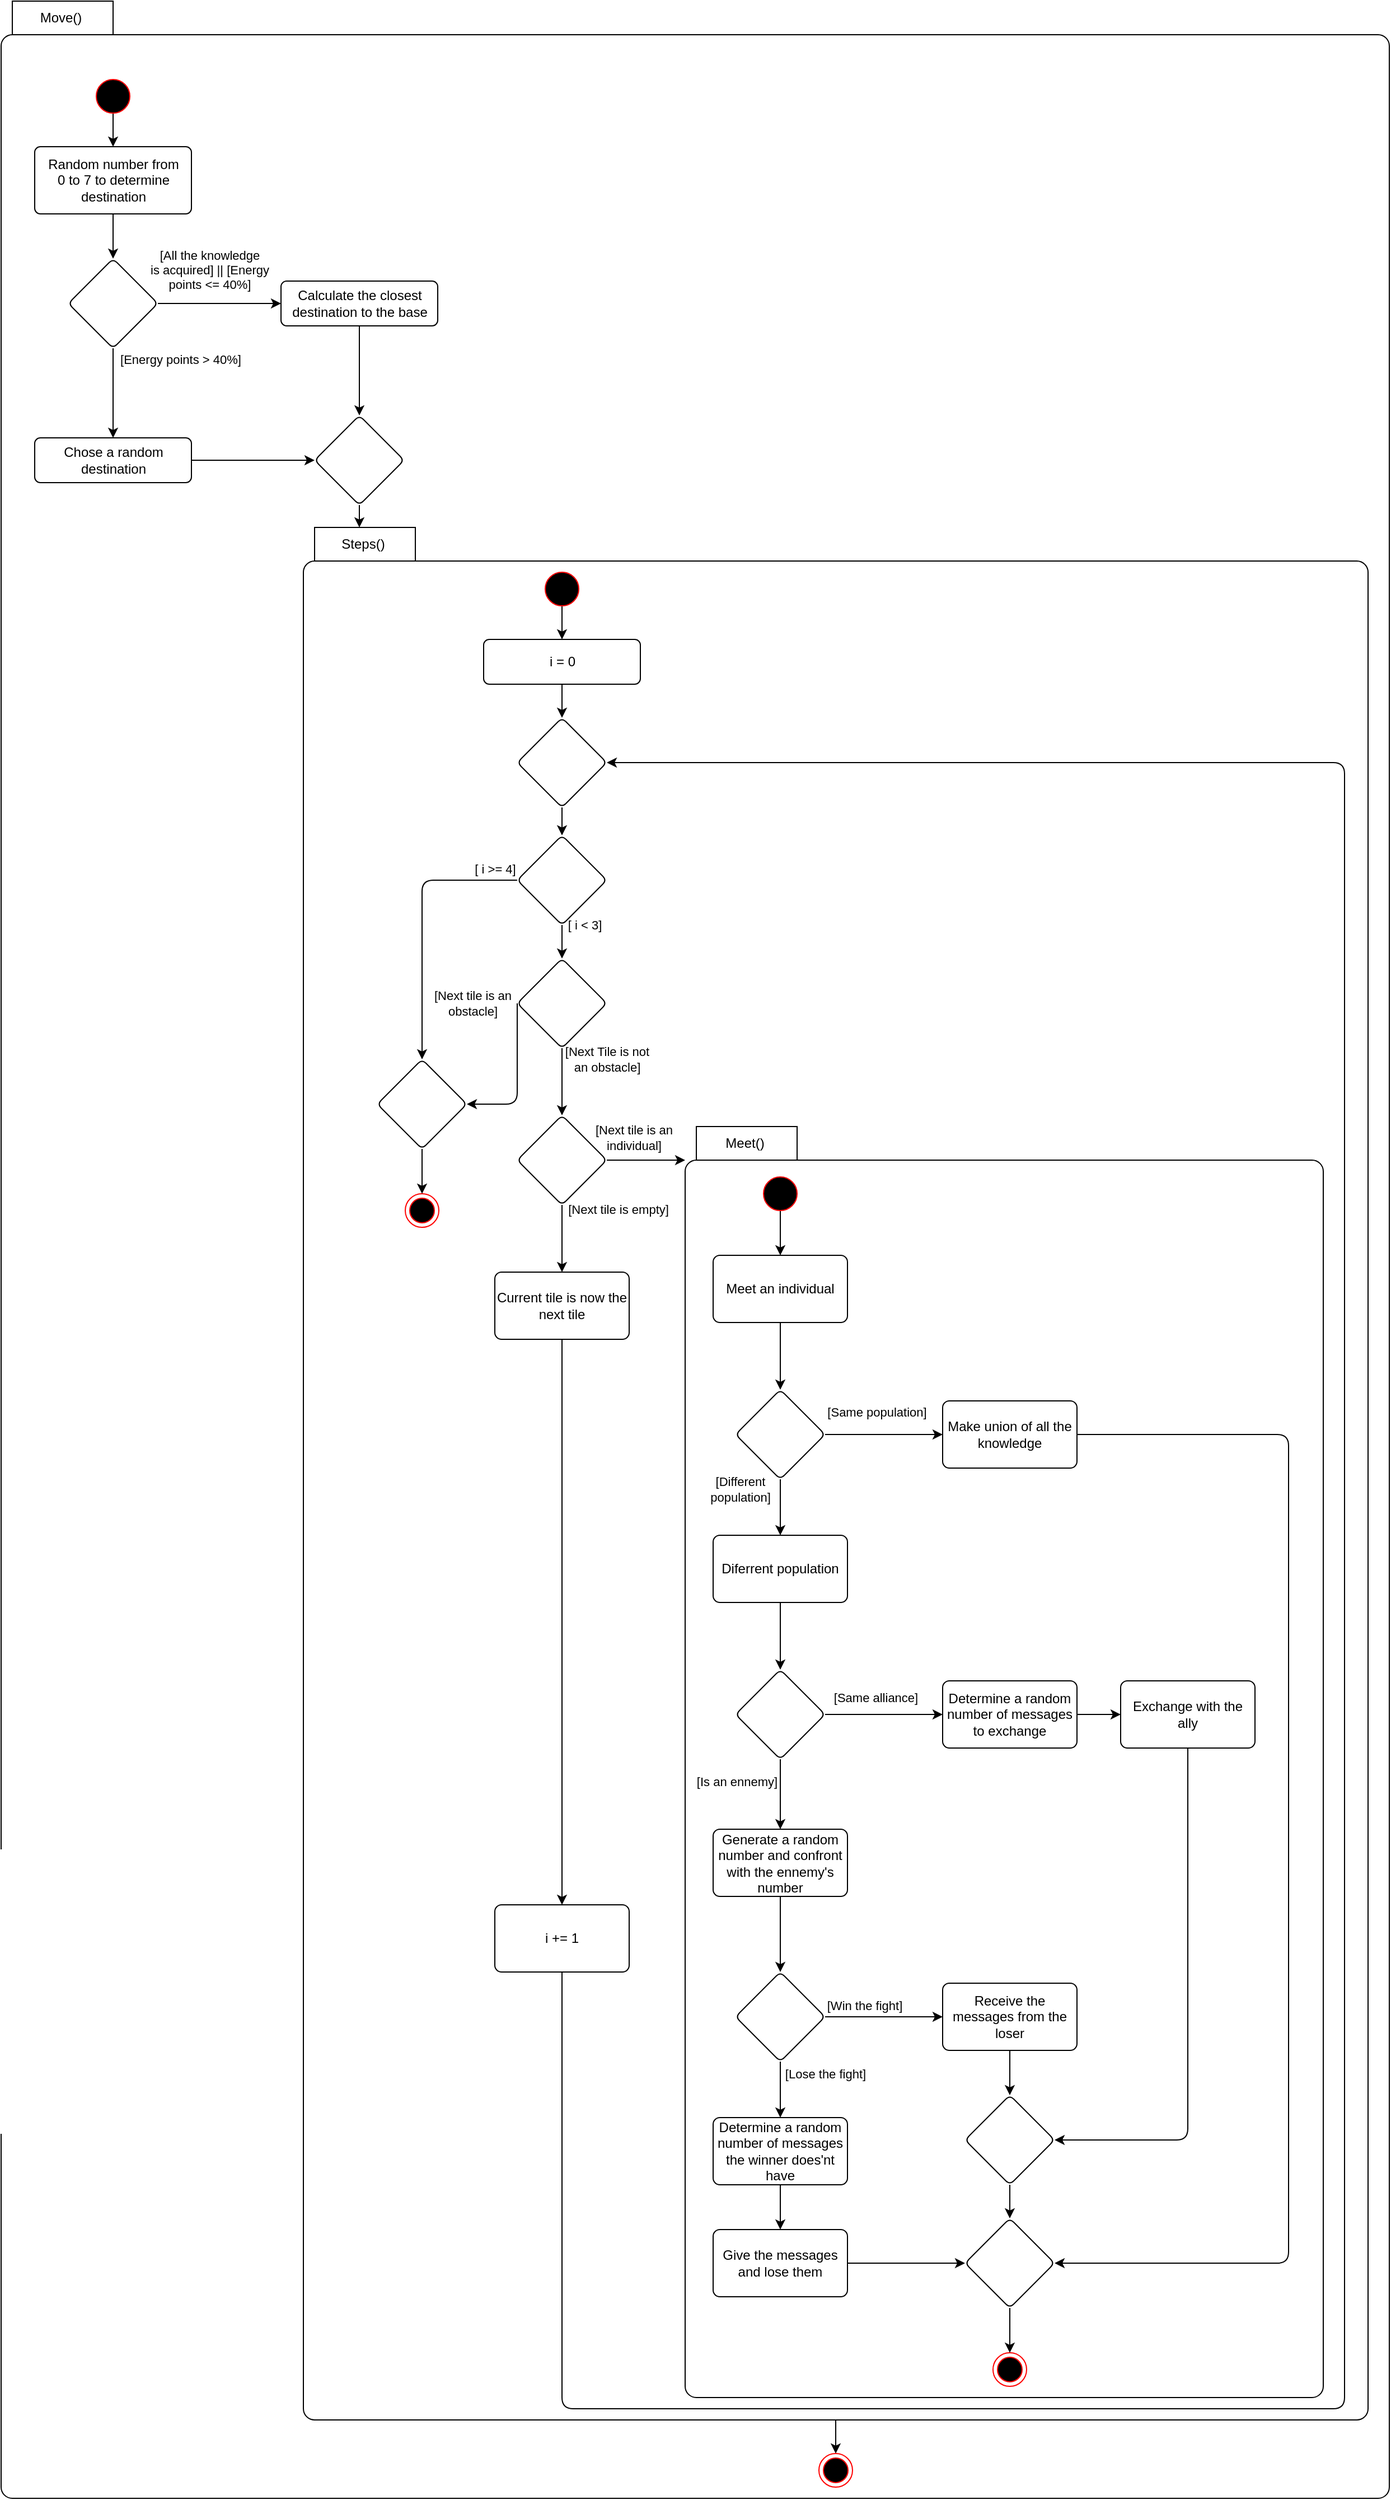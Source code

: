 <mxfile>
    <diagram id="6XEgK_1qHVvwqIfhTL7Q" name="Page-1">
        <mxGraphModel dx="2367" dy="1870" grid="1" gridSize="10" guides="1" tooltips="1" connect="1" arrows="1" fold="1" page="1" pageScale="1" pageWidth="827" pageHeight="1169" math="0" shadow="0">
            <root>
                <mxCell id="0"/>
                <mxCell id="1" parent="0"/>
                <mxCell id="4" value="Move()" style="shape=folder;align=center;verticalAlign=middle;fontStyle=0;tabWidth=100;tabHeight=30;tabPosition=left;html=1;boundedLbl=1;labelInHeader=1;rounded=1;absoluteArcSize=1;arcSize=10;" vertex="1" parent="1">
                    <mxGeometry x="220" y="50" width="1240" height="2230" as="geometry"/>
                </mxCell>
                <mxCell id="68" value="" style="edgeStyle=none;html=1;" edge="1" parent="1" source="2" target="65">
                    <mxGeometry relative="1" as="geometry"/>
                </mxCell>
                <mxCell id="2" value="" style="ellipse;fillColor=#000000;strokeColor=#FF0000;labelBorderColor=none;" parent="1" vertex="1">
                    <mxGeometry x="305" y="120" width="30" height="30" as="geometry"/>
                </mxCell>
                <mxCell id="24" value="" style="edgeStyle=none;html=1;entryX=0;entryY=0.5;entryDx=0;entryDy=0;" parent="1" source="19" target="103" edge="1">
                    <mxGeometry relative="1" as="geometry">
                        <mxPoint x="440" y="40" as="targetPoint"/>
                    </mxGeometry>
                </mxCell>
                <mxCell id="25" value="[All the knowledge&lt;br&gt;is acquired] || [Energy &lt;br&gt;points &amp;lt;= 40%]" style="edgeLabel;html=1;align=center;verticalAlign=middle;resizable=0;points=[];" parent="24" vertex="1" connectable="0">
                    <mxGeometry x="-0.809" y="-1" relative="1" as="geometry">
                        <mxPoint x="35" y="-31" as="offset"/>
                    </mxGeometry>
                </mxCell>
                <mxCell id="19" value="" style="rhombus;whiteSpace=wrap;html=1;rounded=1;arcSize=10;dashed=0;" parent="1" vertex="1">
                    <mxGeometry x="280" y="280" width="80" height="80" as="geometry"/>
                </mxCell>
                <mxCell id="38" value="" style="edgeStyle=none;html=1;entryX=0.5;entryY=0;entryDx=0;entryDy=0;exitX=0.5;exitY=1;exitDx=0;exitDy=0;" edge="1" parent="1" source="19" target="120">
                    <mxGeometry relative="1" as="geometry">
                        <mxPoint x="320" y="420" as="targetPoint"/>
                        <mxPoint x="320" y="240.0" as="sourcePoint"/>
                    </mxGeometry>
                </mxCell>
                <mxCell id="42" value="[Energy points &amp;gt; 40%]" style="edgeLabel;html=1;align=center;verticalAlign=middle;resizable=0;points=[];" vertex="1" connectable="0" parent="38">
                    <mxGeometry x="-0.606" y="-2" relative="1" as="geometry">
                        <mxPoint x="62" y="-6" as="offset"/>
                    </mxGeometry>
                </mxCell>
                <mxCell id="59" value="" style="edgeStyle=none;html=1;" edge="1" parent="1">
                    <mxGeometry relative="1" as="geometry"/>
                </mxCell>
                <mxCell id="69" value="" style="edgeStyle=none;html=1;" edge="1" parent="1" source="65" target="19">
                    <mxGeometry relative="1" as="geometry"/>
                </mxCell>
                <mxCell id="65" value="Random number from&lt;br&gt;0 to 7 to determine&lt;br&gt;destination" style="html=1;align=center;verticalAlign=middle;rounded=1;absoluteArcSize=1;arcSize=10;dashed=0;" vertex="1" parent="1">
                    <mxGeometry x="250" y="180" width="140" height="60" as="geometry"/>
                </mxCell>
                <mxCell id="124" value="" style="edgeStyle=none;html=1;" edge="1" parent="1" source="103" target="122">
                    <mxGeometry relative="1" as="geometry"/>
                </mxCell>
                <mxCell id="103" value="Calculate the closest &lt;br&gt;destination to the base" style="html=1;align=center;verticalAlign=middle;rounded=1;absoluteArcSize=1;arcSize=10;dashed=0;" vertex="1" parent="1">
                    <mxGeometry x="470" y="300" width="140" height="40" as="geometry"/>
                </mxCell>
                <mxCell id="123" value="" style="edgeStyle=none;html=1;" edge="1" parent="1" source="120" target="122">
                    <mxGeometry relative="1" as="geometry"/>
                </mxCell>
                <mxCell id="120" value="Chose a random&lt;br&gt;destination" style="html=1;align=center;verticalAlign=middle;rounded=1;absoluteArcSize=1;arcSize=10;dashed=0;" vertex="1" parent="1">
                    <mxGeometry x="250" y="440" width="140" height="40" as="geometry"/>
                </mxCell>
                <mxCell id="171" style="edgeStyle=none;html=1;exitX=0.5;exitY=1;exitDx=0;exitDy=0;entryX=0;entryY=0;entryDx=50;entryDy=0;entryPerimeter=0;" edge="1" parent="1" source="122" target="125">
                    <mxGeometry relative="1" as="geometry"/>
                </mxCell>
                <mxCell id="122" value="" style="rhombus;whiteSpace=wrap;html=1;rounded=1;arcSize=10;dashed=0;" vertex="1" parent="1">
                    <mxGeometry x="500" y="420" width="80" height="80" as="geometry"/>
                </mxCell>
                <mxCell id="177" value="" style="edgeStyle=none;html=1;" edge="1" parent="1" source="125" target="176">
                    <mxGeometry relative="1" as="geometry"/>
                </mxCell>
                <mxCell id="125" value="Steps()" style="shape=folder;align=center;verticalAlign=middle;fontStyle=0;tabWidth=100;tabHeight=30;tabPosition=left;html=1;boundedLbl=1;labelInHeader=1;rounded=1;absoluteArcSize=1;arcSize=10;" vertex="1" parent="1">
                    <mxGeometry x="490" y="520" width="951" height="1690" as="geometry"/>
                </mxCell>
                <mxCell id="129" value="" style="edgeStyle=none;html=1;" edge="1" parent="1" source="127" target="128">
                    <mxGeometry relative="1" as="geometry"/>
                </mxCell>
                <mxCell id="127" value="" style="ellipse;fillColor=#000000;strokeColor=#FF0000;labelBorderColor=none;" vertex="1" parent="1">
                    <mxGeometry x="706" y="560" width="30" height="30" as="geometry"/>
                </mxCell>
                <mxCell id="173" value="" style="edgeStyle=none;html=1;" edge="1" parent="1" source="128" target="172">
                    <mxGeometry relative="1" as="geometry"/>
                </mxCell>
                <mxCell id="128" value="i = 0" style="html=1;align=center;verticalAlign=middle;rounded=1;absoluteArcSize=1;arcSize=10;dashed=0;" vertex="1" parent="1">
                    <mxGeometry x="651" y="620" width="140" height="40" as="geometry"/>
                </mxCell>
                <mxCell id="143" value="" style="edgeStyle=none;html=1;" edge="1" parent="1" source="130" target="142">
                    <mxGeometry relative="1" as="geometry"/>
                </mxCell>
                <mxCell id="144" value="[Next Tile is not&lt;br&gt;an obstacle]" style="edgeLabel;html=1;align=center;verticalAlign=middle;resizable=0;points=[];" vertex="1" connectable="0" parent="143">
                    <mxGeometry x="-0.418" y="1" relative="1" as="geometry">
                        <mxPoint x="39" y="-8" as="offset"/>
                    </mxGeometry>
                </mxCell>
                <mxCell id="165" style="edgeStyle=none;html=1;exitX=0;exitY=0.5;exitDx=0;exitDy=0;entryX=1;entryY=0.5;entryDx=0;entryDy=0;" edge="1" parent="1" source="130" target="163">
                    <mxGeometry relative="1" as="geometry">
                        <Array as="points">
                            <mxPoint x="681" y="1035"/>
                        </Array>
                    </mxGeometry>
                </mxCell>
                <mxCell id="166" value="[Next tile is an&lt;br&gt;obstacle]" style="edgeLabel;html=1;align=center;verticalAlign=middle;resizable=0;points=[];" vertex="1" connectable="0" parent="165">
                    <mxGeometry x="-0.752" y="-1" relative="1" as="geometry">
                        <mxPoint x="-39" y="-17" as="offset"/>
                    </mxGeometry>
                </mxCell>
                <mxCell id="130" value="" style="rhombus;whiteSpace=wrap;html=1;rounded=1;arcSize=10;dashed=0;" vertex="1" parent="1">
                    <mxGeometry x="681" y="905" width="80" height="80" as="geometry"/>
                </mxCell>
                <mxCell id="146" value="" style="edgeStyle=none;html=1;entryX=0;entryY=0;entryDx=0;entryDy=30;entryPerimeter=0;" edge="1" parent="1" source="142" target="53">
                    <mxGeometry relative="1" as="geometry">
                        <mxPoint x="821" y="1085" as="targetPoint"/>
                    </mxGeometry>
                </mxCell>
                <mxCell id="147" value="[Next tile is an&lt;br&gt;individual]" style="edgeLabel;html=1;align=center;verticalAlign=middle;resizable=0;points=[];" connectable="0" vertex="1" parent="146">
                    <mxGeometry x="-0.478" y="2" relative="1" as="geometry">
                        <mxPoint x="5" y="-18" as="offset"/>
                    </mxGeometry>
                </mxCell>
                <mxCell id="149" value="" style="edgeStyle=none;html=1;" edge="1" parent="1" source="142" target="148">
                    <mxGeometry relative="1" as="geometry"/>
                </mxCell>
                <mxCell id="150" value="[Next tile is empty]" style="edgeLabel;html=1;align=center;verticalAlign=middle;resizable=0;points=[];" vertex="1" connectable="0" parent="149">
                    <mxGeometry x="-0.638" y="-1" relative="1" as="geometry">
                        <mxPoint x="51" y="-7" as="offset"/>
                    </mxGeometry>
                </mxCell>
                <mxCell id="142" value="" style="rhombus;whiteSpace=wrap;html=1;rounded=1;arcSize=10;dashed=0;" vertex="1" parent="1">
                    <mxGeometry x="681" y="1045" width="80" height="80" as="geometry"/>
                </mxCell>
                <mxCell id="154" value="" style="edgeStyle=none;html=1;" edge="1" parent="1" source="148" target="153">
                    <mxGeometry relative="1" as="geometry"/>
                </mxCell>
                <mxCell id="148" value="Current tile is now the next tile" style="whiteSpace=wrap;html=1;rounded=1;arcSize=10;dashed=0;" vertex="1" parent="1">
                    <mxGeometry x="661" y="1185" width="120" height="60" as="geometry"/>
                </mxCell>
                <mxCell id="174" style="edgeStyle=none;html=1;exitX=0.5;exitY=1;exitDx=0;exitDy=0;entryX=1;entryY=0.5;entryDx=0;entryDy=0;" edge="1" parent="1" source="153" target="172">
                    <mxGeometry relative="1" as="geometry">
                        <Array as="points">
                            <mxPoint x="721" y="2200"/>
                            <mxPoint x="1420" y="2200"/>
                            <mxPoint x="1420" y="730"/>
                        </Array>
                    </mxGeometry>
                </mxCell>
                <mxCell id="153" value="i += 1" style="whiteSpace=wrap;html=1;rounded=1;arcSize=10;dashed=0;" vertex="1" parent="1">
                    <mxGeometry x="661" y="1750" width="120" height="60" as="geometry"/>
                </mxCell>
                <mxCell id="157" value="" style="edgeStyle=none;html=1;" edge="1" parent="1" source="155" target="130">
                    <mxGeometry relative="1" as="geometry"/>
                </mxCell>
                <mxCell id="159" value="[ i &amp;lt; 3]" style="edgeLabel;html=1;align=center;verticalAlign=middle;resizable=0;points=[];" vertex="1" connectable="0" parent="157">
                    <mxGeometry x="-0.792" relative="1" as="geometry">
                        <mxPoint x="20" y="-3" as="offset"/>
                    </mxGeometry>
                </mxCell>
                <mxCell id="164" value="" style="edgeStyle=none;html=1;" edge="1" parent="1" source="155" target="163">
                    <mxGeometry relative="1" as="geometry">
                        <Array as="points">
                            <mxPoint x="596" y="835"/>
                        </Array>
                    </mxGeometry>
                </mxCell>
                <mxCell id="168" value="[ i &amp;gt;= 4]" style="edgeLabel;html=1;align=center;verticalAlign=middle;resizable=0;points=[];" vertex="1" connectable="0" parent="164">
                    <mxGeometry x="-0.855" relative="1" as="geometry">
                        <mxPoint x="-2" y="-10" as="offset"/>
                    </mxGeometry>
                </mxCell>
                <mxCell id="155" value="" style="rhombus;whiteSpace=wrap;html=1;rounded=1;arcSize=10;dashed=0;" vertex="1" parent="1">
                    <mxGeometry x="681" y="795" width="80" height="80" as="geometry"/>
                </mxCell>
                <mxCell id="161" value="" style="ellipse;html=1;shape=endState;fillColor=#000000;strokeColor=#ff0000;" vertex="1" parent="1">
                    <mxGeometry x="581" y="1115" width="30" height="30" as="geometry"/>
                </mxCell>
                <mxCell id="167" value="" style="edgeStyle=none;html=1;" edge="1" parent="1" source="163" target="161">
                    <mxGeometry relative="1" as="geometry"/>
                </mxCell>
                <mxCell id="163" value="" style="rhombus;whiteSpace=wrap;html=1;rounded=1;arcSize=10;dashed=0;" vertex="1" parent="1">
                    <mxGeometry x="556" y="995" width="80" height="80" as="geometry"/>
                </mxCell>
                <mxCell id="53" value="Meet()" style="shape=folder;align=center;verticalAlign=middle;fontStyle=0;tabWidth=100;tabHeight=30;tabPosition=left;html=1;boundedLbl=1;labelInHeader=1;rounded=1;absoluteArcSize=1;arcSize=10;" vertex="1" parent="1">
                    <mxGeometry x="831" y="1055" width="570" height="1135" as="geometry"/>
                </mxCell>
                <mxCell id="72" style="edgeStyle=none;html=1;entryX=0.5;entryY=0;entryDx=0;entryDy=0;" edge="1" parent="1" target="71">
                    <mxGeometry relative="1" as="geometry">
                        <mxPoint x="916" y="1460" as="sourcePoint"/>
                    </mxGeometry>
                </mxCell>
                <mxCell id="84" style="edgeStyle=none;html=1;exitX=0.5;exitY=1;exitDx=0;exitDy=0;entryX=0.5;entryY=0;entryDx=0;entryDy=0;" edge="1" parent="1" source="62" target="83">
                    <mxGeometry relative="1" as="geometry"/>
                </mxCell>
                <mxCell id="62" value="" style="ellipse;fillColor=#000000;strokeColor=#FF0000;labelBorderColor=none;" vertex="1" parent="1">
                    <mxGeometry x="901" y="1100" width="30" height="30" as="geometry"/>
                </mxCell>
                <mxCell id="77" style="edgeStyle=none;html=1;exitX=0.5;exitY=1;exitDx=0;exitDy=0;" edge="1" parent="1" source="71" target="75">
                    <mxGeometry relative="1" as="geometry"/>
                </mxCell>
                <mxCell id="80" value="[Same alliance]" style="edgeLabel;html=1;align=center;verticalAlign=middle;resizable=0;points=[];" connectable="0" vertex="1" parent="77">
                    <mxGeometry x="-0.25" y="2" relative="1" as="geometry">
                        <mxPoint x="83" y="-79" as="offset"/>
                    </mxGeometry>
                </mxCell>
                <mxCell id="78" style="edgeStyle=none;html=1;exitX=1;exitY=0.5;exitDx=0;exitDy=0;" edge="1" parent="1" source="71" target="74">
                    <mxGeometry relative="1" as="geometry"/>
                </mxCell>
                <mxCell id="79" value="[Is an ennemy]" style="edgeLabel;html=1;align=center;verticalAlign=middle;resizable=0;points=[];" connectable="0" vertex="1" parent="78">
                    <mxGeometry x="0.247" y="3" relative="1" as="geometry">
                        <mxPoint x="-145" y="63" as="offset"/>
                    </mxGeometry>
                </mxCell>
                <mxCell id="71" value="" style="rhombus;whiteSpace=wrap;html=1;rounded=1;arcSize=10;dashed=0;" vertex="1" parent="1">
                    <mxGeometry x="876" y="1540" width="80" height="80" as="geometry"/>
                </mxCell>
                <mxCell id="114" style="edgeStyle=none;html=1;exitX=1;exitY=0.5;exitDx=0;exitDy=0;entryX=0;entryY=0.5;entryDx=0;entryDy=0;" edge="1" parent="1" source="74" target="113">
                    <mxGeometry relative="1" as="geometry"/>
                </mxCell>
                <mxCell id="74" value="Determine a random number of messages to exchange&lt;br&gt;" style="whiteSpace=wrap;html=1;rounded=1;arcSize=10;dashed=0;" vertex="1" parent="1">
                    <mxGeometry x="1061" y="1550" width="120" height="60" as="geometry"/>
                </mxCell>
                <mxCell id="75" value="Generate a random number and confront with the ennemy's number" style="whiteSpace=wrap;html=1;rounded=1;arcSize=10;dashed=0;" vertex="1" parent="1">
                    <mxGeometry x="856" y="1682.5" width="120" height="60" as="geometry"/>
                </mxCell>
                <mxCell id="179" value="" style="edgeStyle=none;html=1;" edge="1" parent="1" source="83" target="99">
                    <mxGeometry relative="1" as="geometry"/>
                </mxCell>
                <mxCell id="83" value="Meet an individual" style="whiteSpace=wrap;html=1;rounded=1;arcSize=10;dashed=0;" vertex="1" parent="1">
                    <mxGeometry x="856" y="1170" width="120" height="60" as="geometry"/>
                </mxCell>
                <mxCell id="95" style="edgeStyle=none;html=1;exitX=0.5;exitY=1;exitDx=0;exitDy=0;" edge="1" parent="1" source="99" target="101">
                    <mxGeometry relative="1" as="geometry"/>
                </mxCell>
                <mxCell id="96" value="[Different &lt;br&gt;population]" style="edgeLabel;html=1;align=center;verticalAlign=middle;resizable=0;points=[];" connectable="0" vertex="1" parent="95">
                    <mxGeometry x="-0.25" y="2" relative="1" as="geometry">
                        <mxPoint x="-38" y="-10" as="offset"/>
                    </mxGeometry>
                </mxCell>
                <mxCell id="97" style="edgeStyle=none;html=1;exitX=1;exitY=0.5;exitDx=0;exitDy=0;" edge="1" parent="1" source="99" target="100">
                    <mxGeometry relative="1" as="geometry"/>
                </mxCell>
                <mxCell id="98" value="[Same population]" style="edgeLabel;html=1;align=center;verticalAlign=middle;resizable=0;points=[];" connectable="0" vertex="1" parent="97">
                    <mxGeometry x="0.247" y="3" relative="1" as="geometry">
                        <mxPoint x="-20" y="-17" as="offset"/>
                    </mxGeometry>
                </mxCell>
                <mxCell id="99" value="" style="rhombus;whiteSpace=wrap;html=1;rounded=1;arcSize=10;dashed=0;" vertex="1" parent="1">
                    <mxGeometry x="876" y="1290" width="80" height="80" as="geometry"/>
                </mxCell>
                <mxCell id="195" style="edgeStyle=none;html=1;exitX=1;exitY=0.5;exitDx=0;exitDy=0;" edge="1" parent="1" source="100" target="191">
                    <mxGeometry relative="1" as="geometry">
                        <Array as="points">
                            <mxPoint x="1370" y="1330"/>
                            <mxPoint x="1370" y="2070"/>
                        </Array>
                    </mxGeometry>
                </mxCell>
                <mxCell id="100" value="Make union of all the knowledge" style="whiteSpace=wrap;html=1;rounded=1;arcSize=10;dashed=0;" vertex="1" parent="1">
                    <mxGeometry x="1061" y="1300" width="120" height="60" as="geometry"/>
                </mxCell>
                <mxCell id="101" value="Diferrent population" style="whiteSpace=wrap;html=1;rounded=1;arcSize=10;dashed=0;" vertex="1" parent="1">
                    <mxGeometry x="856" y="1420" width="120" height="60" as="geometry"/>
                </mxCell>
                <mxCell id="104" style="edgeStyle=none;html=1;entryX=0.5;entryY=0;entryDx=0;entryDy=0;exitX=0.5;exitY=1;exitDx=0;exitDy=0;" edge="1" parent="1" source="75" target="109">
                    <mxGeometry relative="1" as="geometry">
                        <mxPoint x="921" y="1750" as="sourcePoint"/>
                    </mxGeometry>
                </mxCell>
                <mxCell id="105" style="edgeStyle=none;html=1;exitX=0.5;exitY=1;exitDx=0;exitDy=0;" edge="1" parent="1" source="109">
                    <mxGeometry relative="1" as="geometry">
                        <mxPoint x="916" y="1940" as="targetPoint"/>
                    </mxGeometry>
                </mxCell>
                <mxCell id="111" value="[Lose the fight]" style="edgeLabel;html=1;align=center;verticalAlign=middle;resizable=0;points=[];" connectable="0" vertex="1" parent="105">
                    <mxGeometry x="0.47" y="-1" relative="1" as="geometry">
                        <mxPoint x="41" y="-26" as="offset"/>
                    </mxGeometry>
                </mxCell>
                <mxCell id="107" style="edgeStyle=none;html=1;exitX=1;exitY=0.5;exitDx=0;exitDy=0;" edge="1" parent="1" source="109">
                    <mxGeometry relative="1" as="geometry">
                        <mxPoint x="1061" y="1850" as="targetPoint"/>
                    </mxGeometry>
                </mxCell>
                <mxCell id="110" value="[Win the fight]" style="edgeLabel;html=1;align=center;verticalAlign=middle;resizable=0;points=[];" connectable="0" vertex="1" parent="107">
                    <mxGeometry x="0.311" y="-1" relative="1" as="geometry">
                        <mxPoint x="-34" y="-11" as="offset"/>
                    </mxGeometry>
                </mxCell>
                <mxCell id="109" value="" style="rhombus;whiteSpace=wrap;html=1;rounded=1;arcSize=10;dashed=0;" vertex="1" parent="1">
                    <mxGeometry x="876" y="1810" width="80" height="80" as="geometry"/>
                </mxCell>
                <mxCell id="182" value="" style="edgeStyle=none;html=1;" edge="1" parent="1" source="113" target="181">
                    <mxGeometry relative="1" as="geometry">
                        <Array as="points">
                            <mxPoint x="1280" y="1960"/>
                        </Array>
                    </mxGeometry>
                </mxCell>
                <mxCell id="113" value="Exchange with the ally" style="whiteSpace=wrap;html=1;rounded=1;arcSize=10;dashed=0;" vertex="1" parent="1">
                    <mxGeometry x="1220" y="1550" width="120" height="60" as="geometry"/>
                </mxCell>
                <mxCell id="119" style="edgeStyle=none;html=1;" edge="1" parent="1" source="116" target="118">
                    <mxGeometry relative="1" as="geometry"/>
                </mxCell>
                <mxCell id="116" value="Determine a random number of messages the winner does'nt have" style="whiteSpace=wrap;html=1;rounded=1;arcSize=10;dashed=0;" vertex="1" parent="1">
                    <mxGeometry x="856" y="1940" width="120" height="60" as="geometry"/>
                </mxCell>
                <mxCell id="183" value="" style="edgeStyle=none;html=1;" edge="1" parent="1" source="117" target="181">
                    <mxGeometry relative="1" as="geometry"/>
                </mxCell>
                <mxCell id="117" value="Receive the messages from the loser" style="whiteSpace=wrap;html=1;rounded=1;arcSize=10;dashed=0;" vertex="1" parent="1">
                    <mxGeometry x="1061" y="1820" width="120" height="60" as="geometry"/>
                </mxCell>
                <mxCell id="194" value="" style="edgeStyle=none;html=1;" edge="1" parent="1" source="118" target="191">
                    <mxGeometry relative="1" as="geometry"/>
                </mxCell>
                <mxCell id="118" value="Give the messages and lose them" style="whiteSpace=wrap;html=1;rounded=1;arcSize=10;dashed=0;" vertex="1" parent="1">
                    <mxGeometry x="856" y="2040" width="120" height="60" as="geometry"/>
                </mxCell>
                <mxCell id="175" value="" style="edgeStyle=none;html=1;" edge="1" parent="1" source="172" target="155">
                    <mxGeometry relative="1" as="geometry"/>
                </mxCell>
                <mxCell id="172" value="" style="rhombus;whiteSpace=wrap;html=1;rounded=1;arcSize=10;dashed=0;" vertex="1" parent="1">
                    <mxGeometry x="681" y="690" width="80" height="80" as="geometry"/>
                </mxCell>
                <mxCell id="176" value="" style="ellipse;html=1;shape=endState;fillColor=#000000;strokeColor=#ff0000;" vertex="1" parent="1">
                    <mxGeometry x="950.5" y="2240" width="30" height="30" as="geometry"/>
                </mxCell>
                <mxCell id="180" value="" style="ellipse;html=1;shape=endState;fillColor=#000000;strokeColor=#ff0000;" vertex="1" parent="1">
                    <mxGeometry x="1106" y="2150" width="30" height="30" as="geometry"/>
                </mxCell>
                <mxCell id="193" value="" style="edgeStyle=none;html=1;" edge="1" parent="1" source="181" target="191">
                    <mxGeometry relative="1" as="geometry"/>
                </mxCell>
                <mxCell id="181" value="" style="rhombus;whiteSpace=wrap;html=1;rounded=1;arcSize=10;dashed=0;" vertex="1" parent="1">
                    <mxGeometry x="1081" y="1920" width="80" height="80" as="geometry"/>
                </mxCell>
                <mxCell id="192" style="edgeStyle=none;html=1;exitX=0.5;exitY=1;exitDx=0;exitDy=0;entryX=0.5;entryY=0;entryDx=0;entryDy=0;" edge="1" parent="1" source="191" target="180">
                    <mxGeometry relative="1" as="geometry"/>
                </mxCell>
                <mxCell id="191" value="" style="rhombus;whiteSpace=wrap;html=1;rounded=1;arcSize=10;dashed=0;" vertex="1" parent="1">
                    <mxGeometry x="1081" y="2030" width="80" height="80" as="geometry"/>
                </mxCell>
            </root>
        </mxGraphModel>
    </diagram>
</mxfile>
